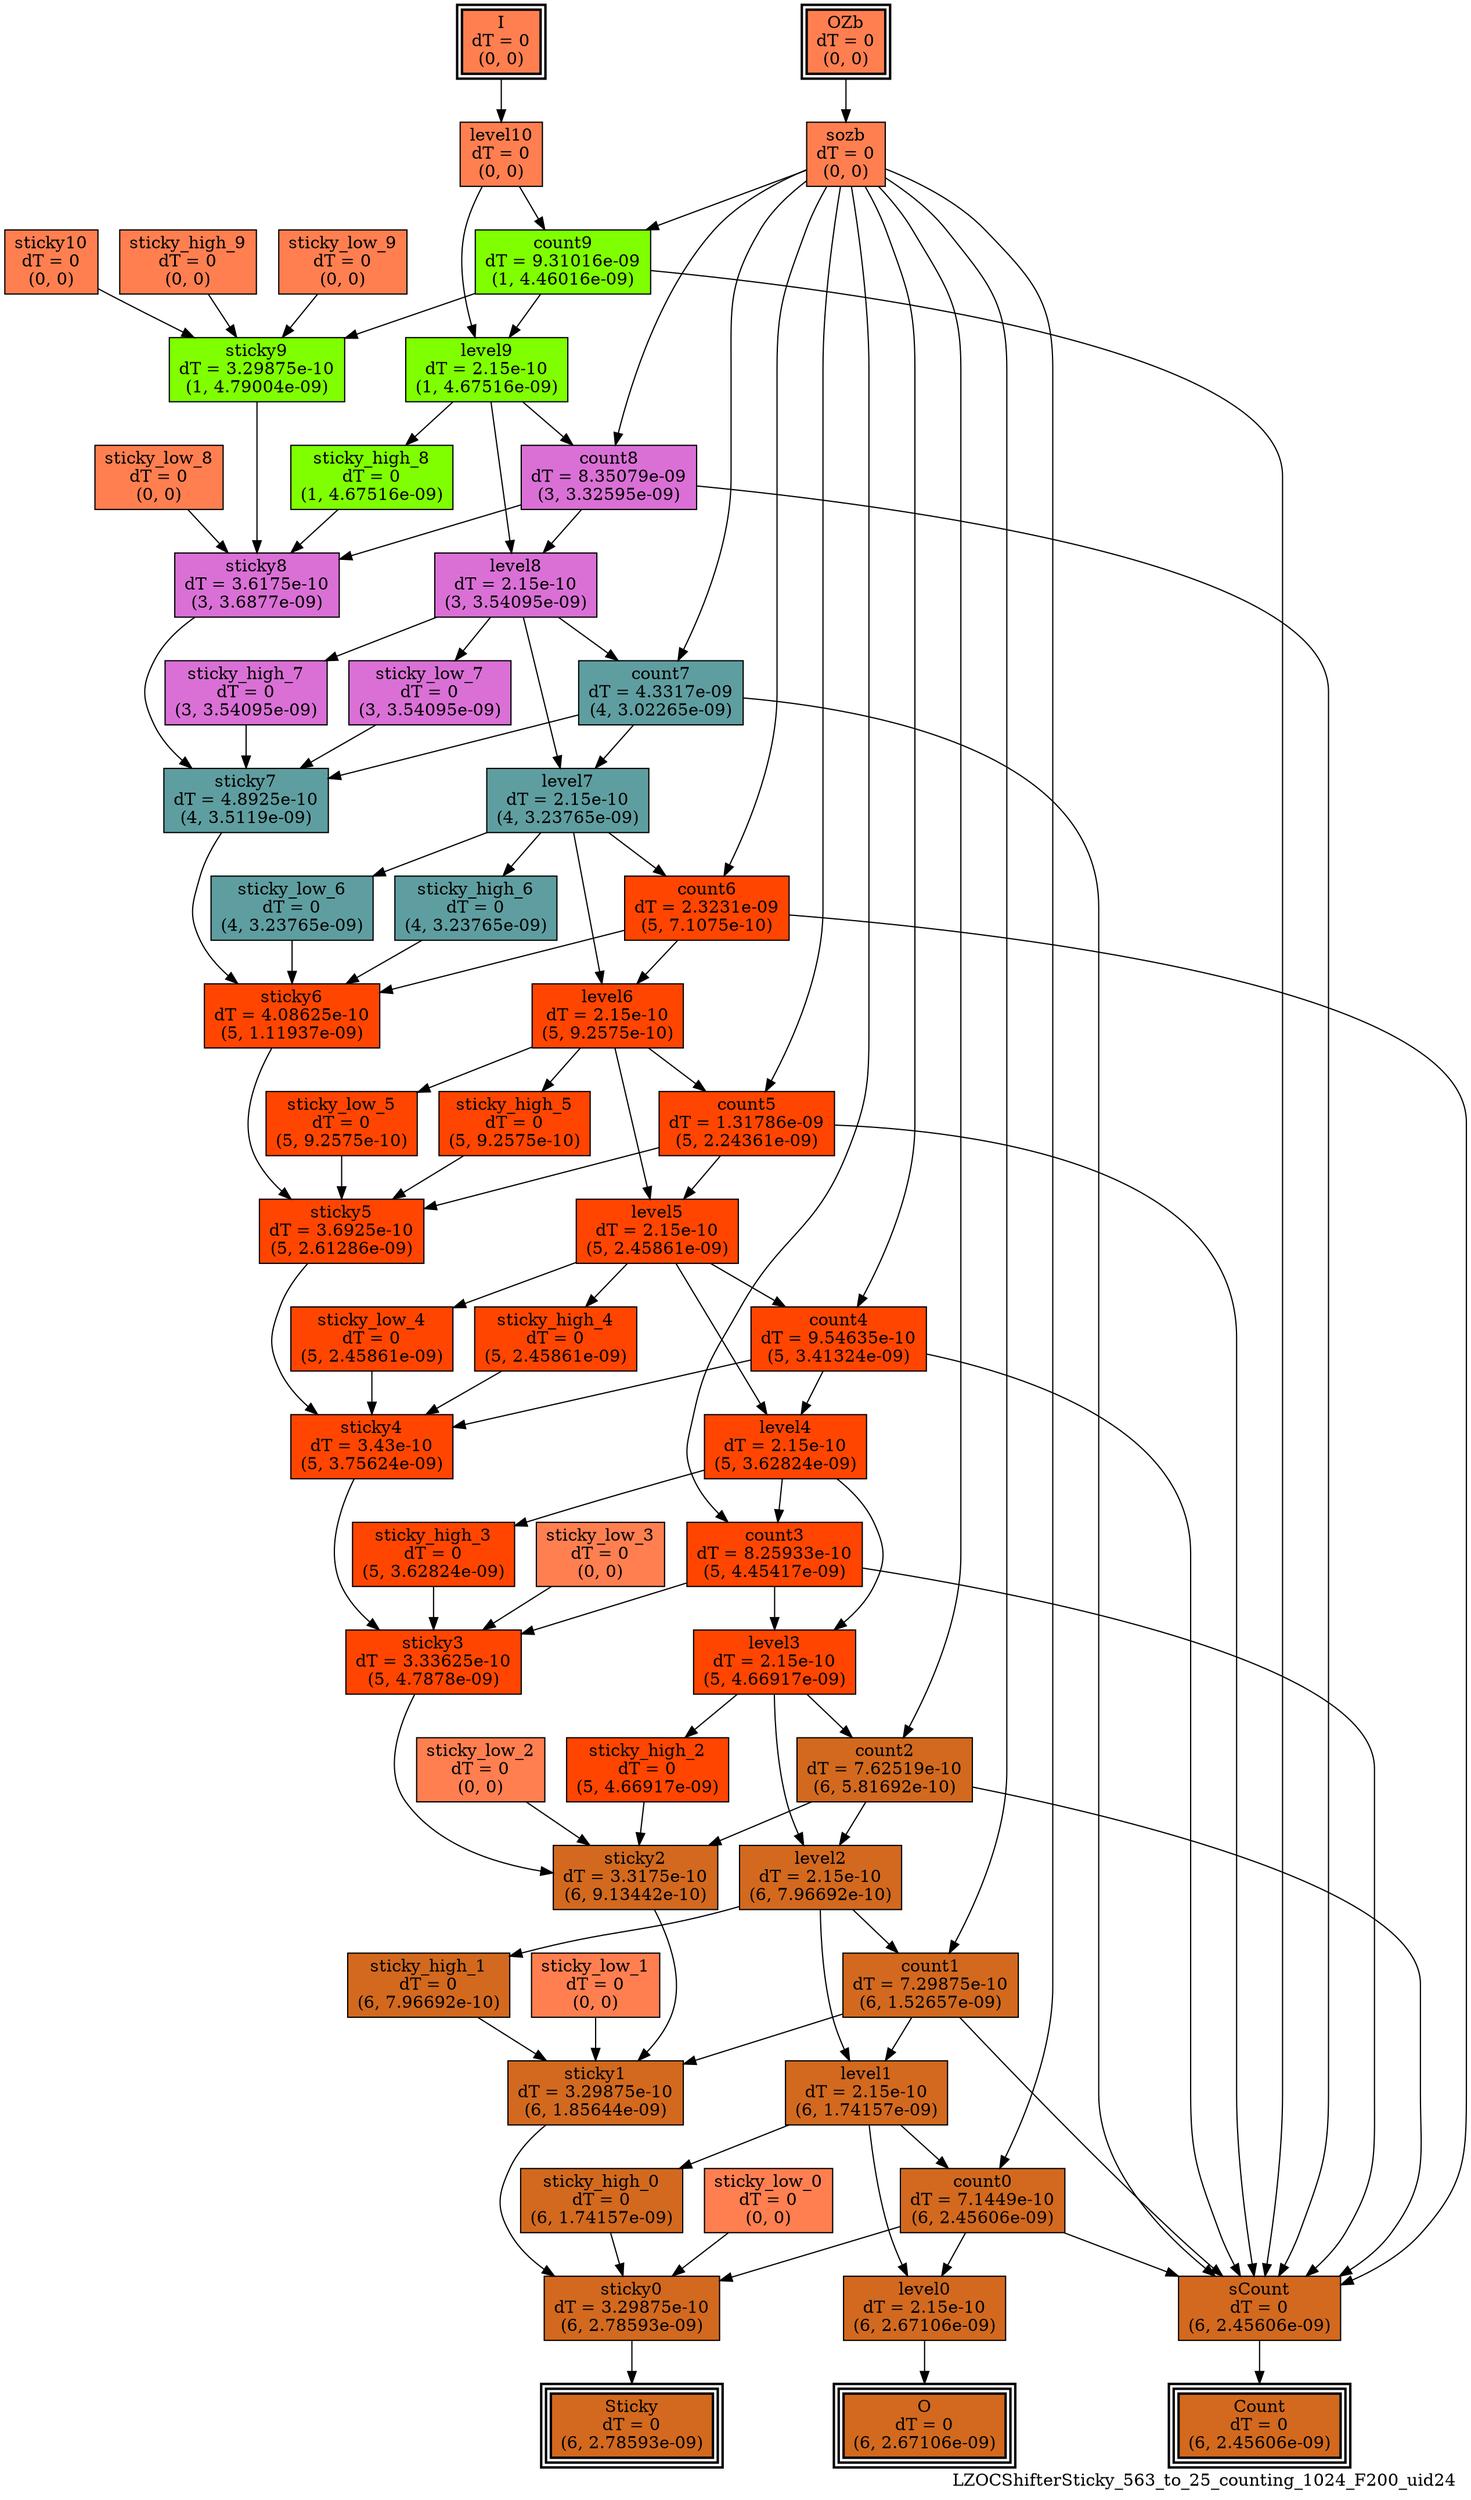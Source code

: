 digraph LZOCShifterSticky_563_to_25_counting_1024_F200_uid24
{
	//graph drawing options
	label=LZOCShifterSticky_563_to_25_counting_1024_F200_uid24;
	labelloc=bottom;
	labeljust=right;
	ratio=auto;
	nodesep=0.25;
	ranksep=0.5;

	//input/output signals of operator LZOCShifterSticky_563_to_25_counting_1024_F200_uid24
	I__LZOCShifterSticky_563_to_25_counting_1024_F200_uid24 [ label="I\ndT = 0\n(0, 0)", shape=box, color=black, style="bold, filled", fillcolor=coral, peripheries=2 ];
	OZb__LZOCShifterSticky_563_to_25_counting_1024_F200_uid24 [ label="OZb\ndT = 0\n(0, 0)", shape=box, color=black, style="bold, filled", fillcolor=coral, peripheries=2 ];
	Count__LZOCShifterSticky_563_to_25_counting_1024_F200_uid24 [ label="Count\ndT = 0\n(6, 2.45606e-09)", shape=box, color=black, style="bold, filled", fillcolor=chocolate, peripheries=3 ];
	O__LZOCShifterSticky_563_to_25_counting_1024_F200_uid24 [ label="O\ndT = 0\n(6, 2.67106e-09)", shape=box, color=black, style="bold, filled", fillcolor=chocolate, peripheries=3 ];
	Sticky__LZOCShifterSticky_563_to_25_counting_1024_F200_uid24 [ label="Sticky\ndT = 0\n(6, 2.78593e-09)", shape=box, color=black, style="bold, filled", fillcolor=chocolate, peripheries=3 ];
	{rank=same I__LZOCShifterSticky_563_to_25_counting_1024_F200_uid24, OZb__LZOCShifterSticky_563_to_25_counting_1024_F200_uid24};
	{rank=same Count__LZOCShifterSticky_563_to_25_counting_1024_F200_uid24, O__LZOCShifterSticky_563_to_25_counting_1024_F200_uid24, Sticky__LZOCShifterSticky_563_to_25_counting_1024_F200_uid24};
	//internal signals of operator LZOCShifterSticky_563_to_25_counting_1024_F200_uid24
	level10__LZOCShifterSticky_563_to_25_counting_1024_F200_uid24 [ label="level10\ndT = 0\n(0, 0)", shape=box, color=black, style=filled, fillcolor=coral, peripheries=1 ];
	sozb__LZOCShifterSticky_563_to_25_counting_1024_F200_uid24 [ label="sozb\ndT = 0\n(0, 0)", shape=box, color=black, style=filled, fillcolor=coral, peripheries=1 ];
	sticky10__LZOCShifterSticky_563_to_25_counting_1024_F200_uid24 [ label="sticky10\ndT = 0\n(0, 0)", shape=box, color=black, style=filled, fillcolor=coral, peripheries=1 ];
	count9__LZOCShifterSticky_563_to_25_counting_1024_F200_uid24 [ label="count9\ndT = 9.31016e-09\n(1, 4.46016e-09)", shape=box, color=black, style=filled, fillcolor=chartreuse, peripheries=1 ];
	level9__LZOCShifterSticky_563_to_25_counting_1024_F200_uid24 [ label="level9\ndT = 2.15e-10\n(1, 4.67516e-09)", shape=box, color=black, style=filled, fillcolor=chartreuse, peripheries=1 ];
	sticky_high_9__LZOCShifterSticky_563_to_25_counting_1024_F200_uid24 [ label="sticky_high_9\ndT = 0\n(0, 0)", shape=box, color=black, style=filled, fillcolor=coral, peripheries=1 ];
	sticky_low_9__LZOCShifterSticky_563_to_25_counting_1024_F200_uid24 [ label="sticky_low_9\ndT = 0\n(0, 0)", shape=box, color=black, style=filled, fillcolor=coral, peripheries=1 ];
	sticky9__LZOCShifterSticky_563_to_25_counting_1024_F200_uid24 [ label="sticky9\ndT = 3.29875e-10\n(1, 4.79004e-09)", shape=box, color=black, style=filled, fillcolor=chartreuse, peripheries=1 ];
	count8__LZOCShifterSticky_563_to_25_counting_1024_F200_uid24 [ label="count8\ndT = 8.35079e-09\n(3, 3.32595e-09)", shape=box, color=black, style=filled, fillcolor=orchid, peripheries=1 ];
	level8__LZOCShifterSticky_563_to_25_counting_1024_F200_uid24 [ label="level8\ndT = 2.15e-10\n(3, 3.54095e-09)", shape=box, color=black, style=filled, fillcolor=orchid, peripheries=1 ];
	sticky_high_8__LZOCShifterSticky_563_to_25_counting_1024_F200_uid24 [ label="sticky_high_8\ndT = 0\n(1, 4.67516e-09)", shape=box, color=black, style=filled, fillcolor=chartreuse, peripheries=1 ];
	sticky_low_8__LZOCShifterSticky_563_to_25_counting_1024_F200_uid24 [ label="sticky_low_8\ndT = 0\n(0, 0)", shape=box, color=black, style=filled, fillcolor=coral, peripheries=1 ];
	sticky8__LZOCShifterSticky_563_to_25_counting_1024_F200_uid24 [ label="sticky8\ndT = 3.6175e-10\n(3, 3.6877e-09)", shape=box, color=black, style=filled, fillcolor=orchid, peripheries=1 ];
	count7__LZOCShifterSticky_563_to_25_counting_1024_F200_uid24 [ label="count7\ndT = 4.3317e-09\n(4, 3.02265e-09)", shape=box, color=black, style=filled, fillcolor=cadetblue, peripheries=1 ];
	level7__LZOCShifterSticky_563_to_25_counting_1024_F200_uid24 [ label="level7\ndT = 2.15e-10\n(4, 3.23765e-09)", shape=box, color=black, style=filled, fillcolor=cadetblue, peripheries=1 ];
	sticky_high_7__LZOCShifterSticky_563_to_25_counting_1024_F200_uid24 [ label="sticky_high_7\ndT = 0\n(3, 3.54095e-09)", shape=box, color=black, style=filled, fillcolor=orchid, peripheries=1 ];
	sticky_low_7__LZOCShifterSticky_563_to_25_counting_1024_F200_uid24 [ label="sticky_low_7\ndT = 0\n(3, 3.54095e-09)", shape=box, color=black, style=filled, fillcolor=orchid, peripheries=1 ];
	sticky7__LZOCShifterSticky_563_to_25_counting_1024_F200_uid24 [ label="sticky7\ndT = 4.8925e-10\n(4, 3.5119e-09)", shape=box, color=black, style=filled, fillcolor=cadetblue, peripheries=1 ];
	count6__LZOCShifterSticky_563_to_25_counting_1024_F200_uid24 [ label="count6\ndT = 2.3231e-09\n(5, 7.1075e-10)", shape=box, color=black, style=filled, fillcolor=orangered, peripheries=1 ];
	level6__LZOCShifterSticky_563_to_25_counting_1024_F200_uid24 [ label="level6\ndT = 2.15e-10\n(5, 9.2575e-10)", shape=box, color=black, style=filled, fillcolor=orangered, peripheries=1 ];
	sticky_high_6__LZOCShifterSticky_563_to_25_counting_1024_F200_uid24 [ label="sticky_high_6\ndT = 0\n(4, 3.23765e-09)", shape=box, color=black, style=filled, fillcolor=cadetblue, peripheries=1 ];
	sticky_low_6__LZOCShifterSticky_563_to_25_counting_1024_F200_uid24 [ label="sticky_low_6\ndT = 0\n(4, 3.23765e-09)", shape=box, color=black, style=filled, fillcolor=cadetblue, peripheries=1 ];
	sticky6__LZOCShifterSticky_563_to_25_counting_1024_F200_uid24 [ label="sticky6\ndT = 4.08625e-10\n(5, 1.11937e-09)", shape=box, color=black, style=filled, fillcolor=orangered, peripheries=1 ];
	count5__LZOCShifterSticky_563_to_25_counting_1024_F200_uid24 [ label="count5\ndT = 1.31786e-09\n(5, 2.24361e-09)", shape=box, color=black, style=filled, fillcolor=orangered, peripheries=1 ];
	level5__LZOCShifterSticky_563_to_25_counting_1024_F200_uid24 [ label="level5\ndT = 2.15e-10\n(5, 2.45861e-09)", shape=box, color=black, style=filled, fillcolor=orangered, peripheries=1 ];
	sticky_high_5__LZOCShifterSticky_563_to_25_counting_1024_F200_uid24 [ label="sticky_high_5\ndT = 0\n(5, 9.2575e-10)", shape=box, color=black, style=filled, fillcolor=orangered, peripheries=1 ];
	sticky_low_5__LZOCShifterSticky_563_to_25_counting_1024_F200_uid24 [ label="sticky_low_5\ndT = 0\n(5, 9.2575e-10)", shape=box, color=black, style=filled, fillcolor=orangered, peripheries=1 ];
	sticky5__LZOCShifterSticky_563_to_25_counting_1024_F200_uid24 [ label="sticky5\ndT = 3.6925e-10\n(5, 2.61286e-09)", shape=box, color=black, style=filled, fillcolor=orangered, peripheries=1 ];
	count4__LZOCShifterSticky_563_to_25_counting_1024_F200_uid24 [ label="count4\ndT = 9.54635e-10\n(5, 3.41324e-09)", shape=box, color=black, style=filled, fillcolor=orangered, peripheries=1 ];
	level4__LZOCShifterSticky_563_to_25_counting_1024_F200_uid24 [ label="level4\ndT = 2.15e-10\n(5, 3.62824e-09)", shape=box, color=black, style=filled, fillcolor=orangered, peripheries=1 ];
	sticky_high_4__LZOCShifterSticky_563_to_25_counting_1024_F200_uid24 [ label="sticky_high_4\ndT = 0\n(5, 2.45861e-09)", shape=box, color=black, style=filled, fillcolor=orangered, peripheries=1 ];
	sticky_low_4__LZOCShifterSticky_563_to_25_counting_1024_F200_uid24 [ label="sticky_low_4\ndT = 0\n(5, 2.45861e-09)", shape=box, color=black, style=filled, fillcolor=orangered, peripheries=1 ];
	sticky4__LZOCShifterSticky_563_to_25_counting_1024_F200_uid24 [ label="sticky4\ndT = 3.43e-10\n(5, 3.75624e-09)", shape=box, color=black, style=filled, fillcolor=orangered, peripheries=1 ];
	count3__LZOCShifterSticky_563_to_25_counting_1024_F200_uid24 [ label="count3\ndT = 8.25933e-10\n(5, 4.45417e-09)", shape=box, color=black, style=filled, fillcolor=orangered, peripheries=1 ];
	level3__LZOCShifterSticky_563_to_25_counting_1024_F200_uid24 [ label="level3\ndT = 2.15e-10\n(5, 4.66917e-09)", shape=box, color=black, style=filled, fillcolor=orangered, peripheries=1 ];
	sticky_high_3__LZOCShifterSticky_563_to_25_counting_1024_F200_uid24 [ label="sticky_high_3\ndT = 0\n(5, 3.62824e-09)", shape=box, color=black, style=filled, fillcolor=orangered, peripheries=1 ];
	sticky_low_3__LZOCShifterSticky_563_to_25_counting_1024_F200_uid24 [ label="sticky_low_3\ndT = 0\n(0, 0)", shape=box, color=black, style=filled, fillcolor=coral, peripheries=1 ];
	sticky3__LZOCShifterSticky_563_to_25_counting_1024_F200_uid24 [ label="sticky3\ndT = 3.33625e-10\n(5, 4.7878e-09)", shape=box, color=black, style=filled, fillcolor=orangered, peripheries=1 ];
	count2__LZOCShifterSticky_563_to_25_counting_1024_F200_uid24 [ label="count2\ndT = 7.62519e-10\n(6, 5.81692e-10)", shape=box, color=black, style=filled, fillcolor=chocolate, peripheries=1 ];
	level2__LZOCShifterSticky_563_to_25_counting_1024_F200_uid24 [ label="level2\ndT = 2.15e-10\n(6, 7.96692e-10)", shape=box, color=black, style=filled, fillcolor=chocolate, peripheries=1 ];
	sticky_high_2__LZOCShifterSticky_563_to_25_counting_1024_F200_uid24 [ label="sticky_high_2\ndT = 0\n(5, 4.66917e-09)", shape=box, color=black, style=filled, fillcolor=orangered, peripheries=1 ];
	sticky_low_2__LZOCShifterSticky_563_to_25_counting_1024_F200_uid24 [ label="sticky_low_2\ndT = 0\n(0, 0)", shape=box, color=black, style=filled, fillcolor=coral, peripheries=1 ];
	sticky2__LZOCShifterSticky_563_to_25_counting_1024_F200_uid24 [ label="sticky2\ndT = 3.3175e-10\n(6, 9.13442e-10)", shape=box, color=black, style=filled, fillcolor=chocolate, peripheries=1 ];
	count1__LZOCShifterSticky_563_to_25_counting_1024_F200_uid24 [ label="count1\ndT = 7.29875e-10\n(6, 1.52657e-09)", shape=box, color=black, style=filled, fillcolor=chocolate, peripheries=1 ];
	level1__LZOCShifterSticky_563_to_25_counting_1024_F200_uid24 [ label="level1\ndT = 2.15e-10\n(6, 1.74157e-09)", shape=box, color=black, style=filled, fillcolor=chocolate, peripheries=1 ];
	sticky_high_1__LZOCShifterSticky_563_to_25_counting_1024_F200_uid24 [ label="sticky_high_1\ndT = 0\n(6, 7.96692e-10)", shape=box, color=black, style=filled, fillcolor=chocolate, peripheries=1 ];
	sticky_low_1__LZOCShifterSticky_563_to_25_counting_1024_F200_uid24 [ label="sticky_low_1\ndT = 0\n(0, 0)", shape=box, color=black, style=filled, fillcolor=coral, peripheries=1 ];
	sticky1__LZOCShifterSticky_563_to_25_counting_1024_F200_uid24 [ label="sticky1\ndT = 3.29875e-10\n(6, 1.85644e-09)", shape=box, color=black, style=filled, fillcolor=chocolate, peripheries=1 ];
	count0__LZOCShifterSticky_563_to_25_counting_1024_F200_uid24 [ label="count0\ndT = 7.1449e-10\n(6, 2.45606e-09)", shape=box, color=black, style=filled, fillcolor=chocolate, peripheries=1 ];
	level0__LZOCShifterSticky_563_to_25_counting_1024_F200_uid24 [ label="level0\ndT = 2.15e-10\n(6, 2.67106e-09)", shape=box, color=black, style=filled, fillcolor=chocolate, peripheries=1 ];
	sticky_high_0__LZOCShifterSticky_563_to_25_counting_1024_F200_uid24 [ label="sticky_high_0\ndT = 0\n(6, 1.74157e-09)", shape=box, color=black, style=filled, fillcolor=chocolate, peripheries=1 ];
	sticky_low_0__LZOCShifterSticky_563_to_25_counting_1024_F200_uid24 [ label="sticky_low_0\ndT = 0\n(0, 0)", shape=box, color=black, style=filled, fillcolor=coral, peripheries=1 ];
	sticky0__LZOCShifterSticky_563_to_25_counting_1024_F200_uid24 [ label="sticky0\ndT = 3.29875e-10\n(6, 2.78593e-09)", shape=box, color=black, style=filled, fillcolor=chocolate, peripheries=1 ];
	sCount__LZOCShifterSticky_563_to_25_counting_1024_F200_uid24 [ label="sCount\ndT = 0\n(6, 2.45606e-09)", shape=box, color=black, style=filled, fillcolor=chocolate, peripheries=1 ];

	//subcomponents of operator LZOCShifterSticky_563_to_25_counting_1024_F200_uid24

	//input and internal signal connections of operator LZOCShifterSticky_563_to_25_counting_1024_F200_uid24
	I__LZOCShifterSticky_563_to_25_counting_1024_F200_uid24 -> level10__LZOCShifterSticky_563_to_25_counting_1024_F200_uid24 [ arrowhead=normal, arrowsize=1.0, arrowtail=normal, color=black, dir=forward  ];
	OZb__LZOCShifterSticky_563_to_25_counting_1024_F200_uid24 -> sozb__LZOCShifterSticky_563_to_25_counting_1024_F200_uid24 [ arrowhead=normal, arrowsize=1.0, arrowtail=normal, color=black, dir=forward  ];
	level10__LZOCShifterSticky_563_to_25_counting_1024_F200_uid24 -> count9__LZOCShifterSticky_563_to_25_counting_1024_F200_uid24 [ arrowhead=normal, arrowsize=1.0, arrowtail=normal, color=black, dir=forward  ];
	level10__LZOCShifterSticky_563_to_25_counting_1024_F200_uid24 -> level9__LZOCShifterSticky_563_to_25_counting_1024_F200_uid24 [ arrowhead=normal, arrowsize=1.0, arrowtail=normal, color=black, dir=forward  ];
	sozb__LZOCShifterSticky_563_to_25_counting_1024_F200_uid24 -> count9__LZOCShifterSticky_563_to_25_counting_1024_F200_uid24 [ arrowhead=normal, arrowsize=1.0, arrowtail=normal, color=black, dir=forward  ];
	sozb__LZOCShifterSticky_563_to_25_counting_1024_F200_uid24 -> count8__LZOCShifterSticky_563_to_25_counting_1024_F200_uid24 [ arrowhead=normal, arrowsize=1.0, arrowtail=normal, color=black, dir=forward  ];
	sozb__LZOCShifterSticky_563_to_25_counting_1024_F200_uid24 -> count7__LZOCShifterSticky_563_to_25_counting_1024_F200_uid24 [ arrowhead=normal, arrowsize=1.0, arrowtail=normal, color=black, dir=forward  ];
	sozb__LZOCShifterSticky_563_to_25_counting_1024_F200_uid24 -> count6__LZOCShifterSticky_563_to_25_counting_1024_F200_uid24 [ arrowhead=normal, arrowsize=1.0, arrowtail=normal, color=black, dir=forward  ];
	sozb__LZOCShifterSticky_563_to_25_counting_1024_F200_uid24 -> count5__LZOCShifterSticky_563_to_25_counting_1024_F200_uid24 [ arrowhead=normal, arrowsize=1.0, arrowtail=normal, color=black, dir=forward  ];
	sozb__LZOCShifterSticky_563_to_25_counting_1024_F200_uid24 -> count4__LZOCShifterSticky_563_to_25_counting_1024_F200_uid24 [ arrowhead=normal, arrowsize=1.0, arrowtail=normal, color=black, dir=forward  ];
	sozb__LZOCShifterSticky_563_to_25_counting_1024_F200_uid24 -> count3__LZOCShifterSticky_563_to_25_counting_1024_F200_uid24 [ arrowhead=normal, arrowsize=1.0, arrowtail=normal, color=black, dir=forward  ];
	sozb__LZOCShifterSticky_563_to_25_counting_1024_F200_uid24 -> count2__LZOCShifterSticky_563_to_25_counting_1024_F200_uid24 [ arrowhead=normal, arrowsize=1.0, arrowtail=normal, color=black, dir=forward  ];
	sozb__LZOCShifterSticky_563_to_25_counting_1024_F200_uid24 -> count1__LZOCShifterSticky_563_to_25_counting_1024_F200_uid24 [ arrowhead=normal, arrowsize=1.0, arrowtail=normal, color=black, dir=forward  ];
	sozb__LZOCShifterSticky_563_to_25_counting_1024_F200_uid24 -> count0__LZOCShifterSticky_563_to_25_counting_1024_F200_uid24 [ arrowhead=normal, arrowsize=1.0, arrowtail=normal, color=black, dir=forward  ];
	sticky10__LZOCShifterSticky_563_to_25_counting_1024_F200_uid24 -> sticky9__LZOCShifterSticky_563_to_25_counting_1024_F200_uid24 [ arrowhead=normal, arrowsize=1.0, arrowtail=normal, color=black, dir=forward  ];
	count9__LZOCShifterSticky_563_to_25_counting_1024_F200_uid24 -> level9__LZOCShifterSticky_563_to_25_counting_1024_F200_uid24 [ arrowhead=normal, arrowsize=1.0, arrowtail=normal, color=black, dir=forward  ];
	count9__LZOCShifterSticky_563_to_25_counting_1024_F200_uid24 -> sticky9__LZOCShifterSticky_563_to_25_counting_1024_F200_uid24 [ arrowhead=normal, arrowsize=1.0, arrowtail=normal, color=black, dir=forward  ];
	count9__LZOCShifterSticky_563_to_25_counting_1024_F200_uid24 -> sCount__LZOCShifterSticky_563_to_25_counting_1024_F200_uid24 [ arrowhead=normal, arrowsize=1.0, arrowtail=normal, color=black, dir=forward  ];
	level9__LZOCShifterSticky_563_to_25_counting_1024_F200_uid24 -> count8__LZOCShifterSticky_563_to_25_counting_1024_F200_uid24 [ arrowhead=normal, arrowsize=1.0, arrowtail=normal, color=black, dir=forward  ];
	level9__LZOCShifterSticky_563_to_25_counting_1024_F200_uid24 -> level8__LZOCShifterSticky_563_to_25_counting_1024_F200_uid24 [ arrowhead=normal, arrowsize=1.0, arrowtail=normal, color=black, dir=forward  ];
	level9__LZOCShifterSticky_563_to_25_counting_1024_F200_uid24 -> sticky_high_8__LZOCShifterSticky_563_to_25_counting_1024_F200_uid24 [ arrowhead=normal, arrowsize=1.0, arrowtail=normal, color=black, dir=forward  ];
	sticky_high_9__LZOCShifterSticky_563_to_25_counting_1024_F200_uid24 -> sticky9__LZOCShifterSticky_563_to_25_counting_1024_F200_uid24 [ arrowhead=normal, arrowsize=1.0, arrowtail=normal, color=black, dir=forward  ];
	sticky_low_9__LZOCShifterSticky_563_to_25_counting_1024_F200_uid24 -> sticky9__LZOCShifterSticky_563_to_25_counting_1024_F200_uid24 [ arrowhead=normal, arrowsize=1.0, arrowtail=normal, color=black, dir=forward  ];
	sticky9__LZOCShifterSticky_563_to_25_counting_1024_F200_uid24 -> sticky8__LZOCShifterSticky_563_to_25_counting_1024_F200_uid24 [ arrowhead=normal, arrowsize=1.0, arrowtail=normal, color=black, dir=forward  ];
	count8__LZOCShifterSticky_563_to_25_counting_1024_F200_uid24 -> level8__LZOCShifterSticky_563_to_25_counting_1024_F200_uid24 [ arrowhead=normal, arrowsize=1.0, arrowtail=normal, color=black, dir=forward  ];
	count8__LZOCShifterSticky_563_to_25_counting_1024_F200_uid24 -> sticky8__LZOCShifterSticky_563_to_25_counting_1024_F200_uid24 [ arrowhead=normal, arrowsize=1.0, arrowtail=normal, color=black, dir=forward  ];
	count8__LZOCShifterSticky_563_to_25_counting_1024_F200_uid24 -> sCount__LZOCShifterSticky_563_to_25_counting_1024_F200_uid24 [ arrowhead=normal, arrowsize=1.0, arrowtail=normal, color=black, dir=forward  ];
	level8__LZOCShifterSticky_563_to_25_counting_1024_F200_uid24 -> count7__LZOCShifterSticky_563_to_25_counting_1024_F200_uid24 [ arrowhead=normal, arrowsize=1.0, arrowtail=normal, color=black, dir=forward  ];
	level8__LZOCShifterSticky_563_to_25_counting_1024_F200_uid24 -> level7__LZOCShifterSticky_563_to_25_counting_1024_F200_uid24 [ arrowhead=normal, arrowsize=1.0, arrowtail=normal, color=black, dir=forward  ];
	level8__LZOCShifterSticky_563_to_25_counting_1024_F200_uid24 -> sticky_high_7__LZOCShifterSticky_563_to_25_counting_1024_F200_uid24 [ arrowhead=normal, arrowsize=1.0, arrowtail=normal, color=black, dir=forward  ];
	level8__LZOCShifterSticky_563_to_25_counting_1024_F200_uid24 -> sticky_low_7__LZOCShifterSticky_563_to_25_counting_1024_F200_uid24 [ arrowhead=normal, arrowsize=1.0, arrowtail=normal, color=black, dir=forward  ];
	sticky_high_8__LZOCShifterSticky_563_to_25_counting_1024_F200_uid24 -> sticky8__LZOCShifterSticky_563_to_25_counting_1024_F200_uid24 [ arrowhead=normal, arrowsize=1.0, arrowtail=normal, color=black, dir=forward  ];
	sticky_low_8__LZOCShifterSticky_563_to_25_counting_1024_F200_uid24 -> sticky8__LZOCShifterSticky_563_to_25_counting_1024_F200_uid24 [ arrowhead=normal, arrowsize=1.0, arrowtail=normal, color=black, dir=forward  ];
	sticky8__LZOCShifterSticky_563_to_25_counting_1024_F200_uid24 -> sticky7__LZOCShifterSticky_563_to_25_counting_1024_F200_uid24 [ arrowhead=normal, arrowsize=1.0, arrowtail=normal, color=black, dir=forward  ];
	count7__LZOCShifterSticky_563_to_25_counting_1024_F200_uid24 -> level7__LZOCShifterSticky_563_to_25_counting_1024_F200_uid24 [ arrowhead=normal, arrowsize=1.0, arrowtail=normal, color=black, dir=forward  ];
	count7__LZOCShifterSticky_563_to_25_counting_1024_F200_uid24 -> sticky7__LZOCShifterSticky_563_to_25_counting_1024_F200_uid24 [ arrowhead=normal, arrowsize=1.0, arrowtail=normal, color=black, dir=forward  ];
	count7__LZOCShifterSticky_563_to_25_counting_1024_F200_uid24 -> sCount__LZOCShifterSticky_563_to_25_counting_1024_F200_uid24 [ arrowhead=normal, arrowsize=1.0, arrowtail=normal, color=black, dir=forward  ];
	level7__LZOCShifterSticky_563_to_25_counting_1024_F200_uid24 -> count6__LZOCShifterSticky_563_to_25_counting_1024_F200_uid24 [ arrowhead=normal, arrowsize=1.0, arrowtail=normal, color=black, dir=forward  ];
	level7__LZOCShifterSticky_563_to_25_counting_1024_F200_uid24 -> level6__LZOCShifterSticky_563_to_25_counting_1024_F200_uid24 [ arrowhead=normal, arrowsize=1.0, arrowtail=normal, color=black, dir=forward  ];
	level7__LZOCShifterSticky_563_to_25_counting_1024_F200_uid24 -> sticky_high_6__LZOCShifterSticky_563_to_25_counting_1024_F200_uid24 [ arrowhead=normal, arrowsize=1.0, arrowtail=normal, color=black, dir=forward  ];
	level7__LZOCShifterSticky_563_to_25_counting_1024_F200_uid24 -> sticky_low_6__LZOCShifterSticky_563_to_25_counting_1024_F200_uid24 [ arrowhead=normal, arrowsize=1.0, arrowtail=normal, color=black, dir=forward  ];
	sticky_high_7__LZOCShifterSticky_563_to_25_counting_1024_F200_uid24 -> sticky7__LZOCShifterSticky_563_to_25_counting_1024_F200_uid24 [ arrowhead=normal, arrowsize=1.0, arrowtail=normal, color=black, dir=forward  ];
	sticky_low_7__LZOCShifterSticky_563_to_25_counting_1024_F200_uid24 -> sticky7__LZOCShifterSticky_563_to_25_counting_1024_F200_uid24 [ arrowhead=normal, arrowsize=1.0, arrowtail=normal, color=black, dir=forward  ];
	sticky7__LZOCShifterSticky_563_to_25_counting_1024_F200_uid24 -> sticky6__LZOCShifterSticky_563_to_25_counting_1024_F200_uid24 [ arrowhead=normal, arrowsize=1.0, arrowtail=normal, color=black, dir=forward  ];
	count6__LZOCShifterSticky_563_to_25_counting_1024_F200_uid24 -> level6__LZOCShifterSticky_563_to_25_counting_1024_F200_uid24 [ arrowhead=normal, arrowsize=1.0, arrowtail=normal, color=black, dir=forward  ];
	count6__LZOCShifterSticky_563_to_25_counting_1024_F200_uid24 -> sticky6__LZOCShifterSticky_563_to_25_counting_1024_F200_uid24 [ arrowhead=normal, arrowsize=1.0, arrowtail=normal, color=black, dir=forward  ];
	count6__LZOCShifterSticky_563_to_25_counting_1024_F200_uid24 -> sCount__LZOCShifterSticky_563_to_25_counting_1024_F200_uid24 [ arrowhead=normal, arrowsize=1.0, arrowtail=normal, color=black, dir=forward  ];
	level6__LZOCShifterSticky_563_to_25_counting_1024_F200_uid24 -> count5__LZOCShifterSticky_563_to_25_counting_1024_F200_uid24 [ arrowhead=normal, arrowsize=1.0, arrowtail=normal, color=black, dir=forward  ];
	level6__LZOCShifterSticky_563_to_25_counting_1024_F200_uid24 -> level5__LZOCShifterSticky_563_to_25_counting_1024_F200_uid24 [ arrowhead=normal, arrowsize=1.0, arrowtail=normal, color=black, dir=forward  ];
	level6__LZOCShifterSticky_563_to_25_counting_1024_F200_uid24 -> sticky_high_5__LZOCShifterSticky_563_to_25_counting_1024_F200_uid24 [ arrowhead=normal, arrowsize=1.0, arrowtail=normal, color=black, dir=forward  ];
	level6__LZOCShifterSticky_563_to_25_counting_1024_F200_uid24 -> sticky_low_5__LZOCShifterSticky_563_to_25_counting_1024_F200_uid24 [ arrowhead=normal, arrowsize=1.0, arrowtail=normal, color=black, dir=forward  ];
	sticky_high_6__LZOCShifterSticky_563_to_25_counting_1024_F200_uid24 -> sticky6__LZOCShifterSticky_563_to_25_counting_1024_F200_uid24 [ arrowhead=normal, arrowsize=1.0, arrowtail=normal, color=black, dir=forward  ];
	sticky_low_6__LZOCShifterSticky_563_to_25_counting_1024_F200_uid24 -> sticky6__LZOCShifterSticky_563_to_25_counting_1024_F200_uid24 [ arrowhead=normal, arrowsize=1.0, arrowtail=normal, color=black, dir=forward  ];
	sticky6__LZOCShifterSticky_563_to_25_counting_1024_F200_uid24 -> sticky5__LZOCShifterSticky_563_to_25_counting_1024_F200_uid24 [ arrowhead=normal, arrowsize=1.0, arrowtail=normal, color=black, dir=forward  ];
	count5__LZOCShifterSticky_563_to_25_counting_1024_F200_uid24 -> level5__LZOCShifterSticky_563_to_25_counting_1024_F200_uid24 [ arrowhead=normal, arrowsize=1.0, arrowtail=normal, color=black, dir=forward  ];
	count5__LZOCShifterSticky_563_to_25_counting_1024_F200_uid24 -> sticky5__LZOCShifterSticky_563_to_25_counting_1024_F200_uid24 [ arrowhead=normal, arrowsize=1.0, arrowtail=normal, color=black, dir=forward  ];
	count5__LZOCShifterSticky_563_to_25_counting_1024_F200_uid24 -> sCount__LZOCShifterSticky_563_to_25_counting_1024_F200_uid24 [ arrowhead=normal, arrowsize=1.0, arrowtail=normal, color=black, dir=forward  ];
	level5__LZOCShifterSticky_563_to_25_counting_1024_F200_uid24 -> count4__LZOCShifterSticky_563_to_25_counting_1024_F200_uid24 [ arrowhead=normal, arrowsize=1.0, arrowtail=normal, color=black, dir=forward  ];
	level5__LZOCShifterSticky_563_to_25_counting_1024_F200_uid24 -> level4__LZOCShifterSticky_563_to_25_counting_1024_F200_uid24 [ arrowhead=normal, arrowsize=1.0, arrowtail=normal, color=black, dir=forward  ];
	level5__LZOCShifterSticky_563_to_25_counting_1024_F200_uid24 -> sticky_high_4__LZOCShifterSticky_563_to_25_counting_1024_F200_uid24 [ arrowhead=normal, arrowsize=1.0, arrowtail=normal, color=black, dir=forward  ];
	level5__LZOCShifterSticky_563_to_25_counting_1024_F200_uid24 -> sticky_low_4__LZOCShifterSticky_563_to_25_counting_1024_F200_uid24 [ arrowhead=normal, arrowsize=1.0, arrowtail=normal, color=black, dir=forward  ];
	sticky_high_5__LZOCShifterSticky_563_to_25_counting_1024_F200_uid24 -> sticky5__LZOCShifterSticky_563_to_25_counting_1024_F200_uid24 [ arrowhead=normal, arrowsize=1.0, arrowtail=normal, color=black, dir=forward  ];
	sticky_low_5__LZOCShifterSticky_563_to_25_counting_1024_F200_uid24 -> sticky5__LZOCShifterSticky_563_to_25_counting_1024_F200_uid24 [ arrowhead=normal, arrowsize=1.0, arrowtail=normal, color=black, dir=forward  ];
	sticky5__LZOCShifterSticky_563_to_25_counting_1024_F200_uid24 -> sticky4__LZOCShifterSticky_563_to_25_counting_1024_F200_uid24 [ arrowhead=normal, arrowsize=1.0, arrowtail=normal, color=black, dir=forward  ];
	count4__LZOCShifterSticky_563_to_25_counting_1024_F200_uid24 -> level4__LZOCShifterSticky_563_to_25_counting_1024_F200_uid24 [ arrowhead=normal, arrowsize=1.0, arrowtail=normal, color=black, dir=forward  ];
	count4__LZOCShifterSticky_563_to_25_counting_1024_F200_uid24 -> sticky4__LZOCShifterSticky_563_to_25_counting_1024_F200_uid24 [ arrowhead=normal, arrowsize=1.0, arrowtail=normal, color=black, dir=forward  ];
	count4__LZOCShifterSticky_563_to_25_counting_1024_F200_uid24 -> sCount__LZOCShifterSticky_563_to_25_counting_1024_F200_uid24 [ arrowhead=normal, arrowsize=1.0, arrowtail=normal, color=black, dir=forward  ];
	level4__LZOCShifterSticky_563_to_25_counting_1024_F200_uid24 -> count3__LZOCShifterSticky_563_to_25_counting_1024_F200_uid24 [ arrowhead=normal, arrowsize=1.0, arrowtail=normal, color=black, dir=forward  ];
	level4__LZOCShifterSticky_563_to_25_counting_1024_F200_uid24 -> level3__LZOCShifterSticky_563_to_25_counting_1024_F200_uid24 [ arrowhead=normal, arrowsize=1.0, arrowtail=normal, color=black, dir=forward  ];
	level4__LZOCShifterSticky_563_to_25_counting_1024_F200_uid24 -> sticky_high_3__LZOCShifterSticky_563_to_25_counting_1024_F200_uid24 [ arrowhead=normal, arrowsize=1.0, arrowtail=normal, color=black, dir=forward  ];
	sticky_high_4__LZOCShifterSticky_563_to_25_counting_1024_F200_uid24 -> sticky4__LZOCShifterSticky_563_to_25_counting_1024_F200_uid24 [ arrowhead=normal, arrowsize=1.0, arrowtail=normal, color=black, dir=forward  ];
	sticky_low_4__LZOCShifterSticky_563_to_25_counting_1024_F200_uid24 -> sticky4__LZOCShifterSticky_563_to_25_counting_1024_F200_uid24 [ arrowhead=normal, arrowsize=1.0, arrowtail=normal, color=black, dir=forward  ];
	sticky4__LZOCShifterSticky_563_to_25_counting_1024_F200_uid24 -> sticky3__LZOCShifterSticky_563_to_25_counting_1024_F200_uid24 [ arrowhead=normal, arrowsize=1.0, arrowtail=normal, color=black, dir=forward  ];
	count3__LZOCShifterSticky_563_to_25_counting_1024_F200_uid24 -> level3__LZOCShifterSticky_563_to_25_counting_1024_F200_uid24 [ arrowhead=normal, arrowsize=1.0, arrowtail=normal, color=black, dir=forward  ];
	count3__LZOCShifterSticky_563_to_25_counting_1024_F200_uid24 -> sticky3__LZOCShifterSticky_563_to_25_counting_1024_F200_uid24 [ arrowhead=normal, arrowsize=1.0, arrowtail=normal, color=black, dir=forward  ];
	count3__LZOCShifterSticky_563_to_25_counting_1024_F200_uid24 -> sCount__LZOCShifterSticky_563_to_25_counting_1024_F200_uid24 [ arrowhead=normal, arrowsize=1.0, arrowtail=normal, color=black, dir=forward  ];
	level3__LZOCShifterSticky_563_to_25_counting_1024_F200_uid24 -> count2__LZOCShifterSticky_563_to_25_counting_1024_F200_uid24 [ arrowhead=normal, arrowsize=1.0, arrowtail=normal, color=black, dir=forward  ];
	level3__LZOCShifterSticky_563_to_25_counting_1024_F200_uid24 -> level2__LZOCShifterSticky_563_to_25_counting_1024_F200_uid24 [ arrowhead=normal, arrowsize=1.0, arrowtail=normal, color=black, dir=forward  ];
	level3__LZOCShifterSticky_563_to_25_counting_1024_F200_uid24 -> sticky_high_2__LZOCShifterSticky_563_to_25_counting_1024_F200_uid24 [ arrowhead=normal, arrowsize=1.0, arrowtail=normal, color=black, dir=forward  ];
	sticky_high_3__LZOCShifterSticky_563_to_25_counting_1024_F200_uid24 -> sticky3__LZOCShifterSticky_563_to_25_counting_1024_F200_uid24 [ arrowhead=normal, arrowsize=1.0, arrowtail=normal, color=black, dir=forward  ];
	sticky_low_3__LZOCShifterSticky_563_to_25_counting_1024_F200_uid24 -> sticky3__LZOCShifterSticky_563_to_25_counting_1024_F200_uid24 [ arrowhead=normal, arrowsize=1.0, arrowtail=normal, color=black, dir=forward  ];
	sticky3__LZOCShifterSticky_563_to_25_counting_1024_F200_uid24 -> sticky2__LZOCShifterSticky_563_to_25_counting_1024_F200_uid24 [ arrowhead=normal, arrowsize=1.0, arrowtail=normal, color=black, dir=forward  ];
	count2__LZOCShifterSticky_563_to_25_counting_1024_F200_uid24 -> level2__LZOCShifterSticky_563_to_25_counting_1024_F200_uid24 [ arrowhead=normal, arrowsize=1.0, arrowtail=normal, color=black, dir=forward  ];
	count2__LZOCShifterSticky_563_to_25_counting_1024_F200_uid24 -> sticky2__LZOCShifterSticky_563_to_25_counting_1024_F200_uid24 [ arrowhead=normal, arrowsize=1.0, arrowtail=normal, color=black, dir=forward  ];
	count2__LZOCShifterSticky_563_to_25_counting_1024_F200_uid24 -> sCount__LZOCShifterSticky_563_to_25_counting_1024_F200_uid24 [ arrowhead=normal, arrowsize=1.0, arrowtail=normal, color=black, dir=forward  ];
	level2__LZOCShifterSticky_563_to_25_counting_1024_F200_uid24 -> count1__LZOCShifterSticky_563_to_25_counting_1024_F200_uid24 [ arrowhead=normal, arrowsize=1.0, arrowtail=normal, color=black, dir=forward  ];
	level2__LZOCShifterSticky_563_to_25_counting_1024_F200_uid24 -> level1__LZOCShifterSticky_563_to_25_counting_1024_F200_uid24 [ arrowhead=normal, arrowsize=1.0, arrowtail=normal, color=black, dir=forward  ];
	level2__LZOCShifterSticky_563_to_25_counting_1024_F200_uid24 -> sticky_high_1__LZOCShifterSticky_563_to_25_counting_1024_F200_uid24 [ arrowhead=normal, arrowsize=1.0, arrowtail=normal, color=black, dir=forward  ];
	sticky_high_2__LZOCShifterSticky_563_to_25_counting_1024_F200_uid24 -> sticky2__LZOCShifterSticky_563_to_25_counting_1024_F200_uid24 [ arrowhead=normal, arrowsize=1.0, arrowtail=normal, color=black, dir=forward  ];
	sticky_low_2__LZOCShifterSticky_563_to_25_counting_1024_F200_uid24 -> sticky2__LZOCShifterSticky_563_to_25_counting_1024_F200_uid24 [ arrowhead=normal, arrowsize=1.0, arrowtail=normal, color=black, dir=forward  ];
	sticky2__LZOCShifterSticky_563_to_25_counting_1024_F200_uid24 -> sticky1__LZOCShifterSticky_563_to_25_counting_1024_F200_uid24 [ arrowhead=normal, arrowsize=1.0, arrowtail=normal, color=black, dir=forward  ];
	count1__LZOCShifterSticky_563_to_25_counting_1024_F200_uid24 -> level1__LZOCShifterSticky_563_to_25_counting_1024_F200_uid24 [ arrowhead=normal, arrowsize=1.0, arrowtail=normal, color=black, dir=forward  ];
	count1__LZOCShifterSticky_563_to_25_counting_1024_F200_uid24 -> sticky1__LZOCShifterSticky_563_to_25_counting_1024_F200_uid24 [ arrowhead=normal, arrowsize=1.0, arrowtail=normal, color=black, dir=forward  ];
	count1__LZOCShifterSticky_563_to_25_counting_1024_F200_uid24 -> sCount__LZOCShifterSticky_563_to_25_counting_1024_F200_uid24 [ arrowhead=normal, arrowsize=1.0, arrowtail=normal, color=black, dir=forward  ];
	level1__LZOCShifterSticky_563_to_25_counting_1024_F200_uid24 -> count0__LZOCShifterSticky_563_to_25_counting_1024_F200_uid24 [ arrowhead=normal, arrowsize=1.0, arrowtail=normal, color=black, dir=forward  ];
	level1__LZOCShifterSticky_563_to_25_counting_1024_F200_uid24 -> level0__LZOCShifterSticky_563_to_25_counting_1024_F200_uid24 [ arrowhead=normal, arrowsize=1.0, arrowtail=normal, color=black, dir=forward  ];
	level1__LZOCShifterSticky_563_to_25_counting_1024_F200_uid24 -> sticky_high_0__LZOCShifterSticky_563_to_25_counting_1024_F200_uid24 [ arrowhead=normal, arrowsize=1.0, arrowtail=normal, color=black, dir=forward  ];
	sticky_high_1__LZOCShifterSticky_563_to_25_counting_1024_F200_uid24 -> sticky1__LZOCShifterSticky_563_to_25_counting_1024_F200_uid24 [ arrowhead=normal, arrowsize=1.0, arrowtail=normal, color=black, dir=forward  ];
	sticky_low_1__LZOCShifterSticky_563_to_25_counting_1024_F200_uid24 -> sticky1__LZOCShifterSticky_563_to_25_counting_1024_F200_uid24 [ arrowhead=normal, arrowsize=1.0, arrowtail=normal, color=black, dir=forward  ];
	sticky1__LZOCShifterSticky_563_to_25_counting_1024_F200_uid24 -> sticky0__LZOCShifterSticky_563_to_25_counting_1024_F200_uid24 [ arrowhead=normal, arrowsize=1.0, arrowtail=normal, color=black, dir=forward  ];
	count0__LZOCShifterSticky_563_to_25_counting_1024_F200_uid24 -> level0__LZOCShifterSticky_563_to_25_counting_1024_F200_uid24 [ arrowhead=normal, arrowsize=1.0, arrowtail=normal, color=black, dir=forward  ];
	count0__LZOCShifterSticky_563_to_25_counting_1024_F200_uid24 -> sticky0__LZOCShifterSticky_563_to_25_counting_1024_F200_uid24 [ arrowhead=normal, arrowsize=1.0, arrowtail=normal, color=black, dir=forward  ];
	count0__LZOCShifterSticky_563_to_25_counting_1024_F200_uid24 -> sCount__LZOCShifterSticky_563_to_25_counting_1024_F200_uid24 [ arrowhead=normal, arrowsize=1.0, arrowtail=normal, color=black, dir=forward  ];
	level0__LZOCShifterSticky_563_to_25_counting_1024_F200_uid24 -> O__LZOCShifterSticky_563_to_25_counting_1024_F200_uid24 [ arrowhead=normal, arrowsize=1.0, arrowtail=normal, color=black, dir=forward  ];
	sticky_high_0__LZOCShifterSticky_563_to_25_counting_1024_F200_uid24 -> sticky0__LZOCShifterSticky_563_to_25_counting_1024_F200_uid24 [ arrowhead=normal, arrowsize=1.0, arrowtail=normal, color=black, dir=forward  ];
	sticky_low_0__LZOCShifterSticky_563_to_25_counting_1024_F200_uid24 -> sticky0__LZOCShifterSticky_563_to_25_counting_1024_F200_uid24 [ arrowhead=normal, arrowsize=1.0, arrowtail=normal, color=black, dir=forward  ];
	sticky0__LZOCShifterSticky_563_to_25_counting_1024_F200_uid24 -> Sticky__LZOCShifterSticky_563_to_25_counting_1024_F200_uid24 [ arrowhead=normal, arrowsize=1.0, arrowtail=normal, color=black, dir=forward  ];
	sCount__LZOCShifterSticky_563_to_25_counting_1024_F200_uid24 -> Count__LZOCShifterSticky_563_to_25_counting_1024_F200_uid24 [ arrowhead=normal, arrowsize=1.0, arrowtail=normal, color=black, dir=forward  ];
}

